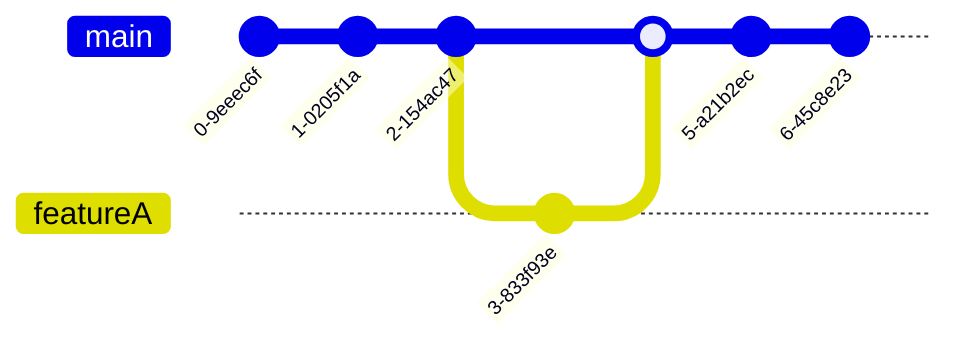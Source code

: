 gitGraph:
    commit
    commit
    commit
    branch featureA
    checkout featureA
    commit
    checkout main
    merge featureA
    commit
    commit